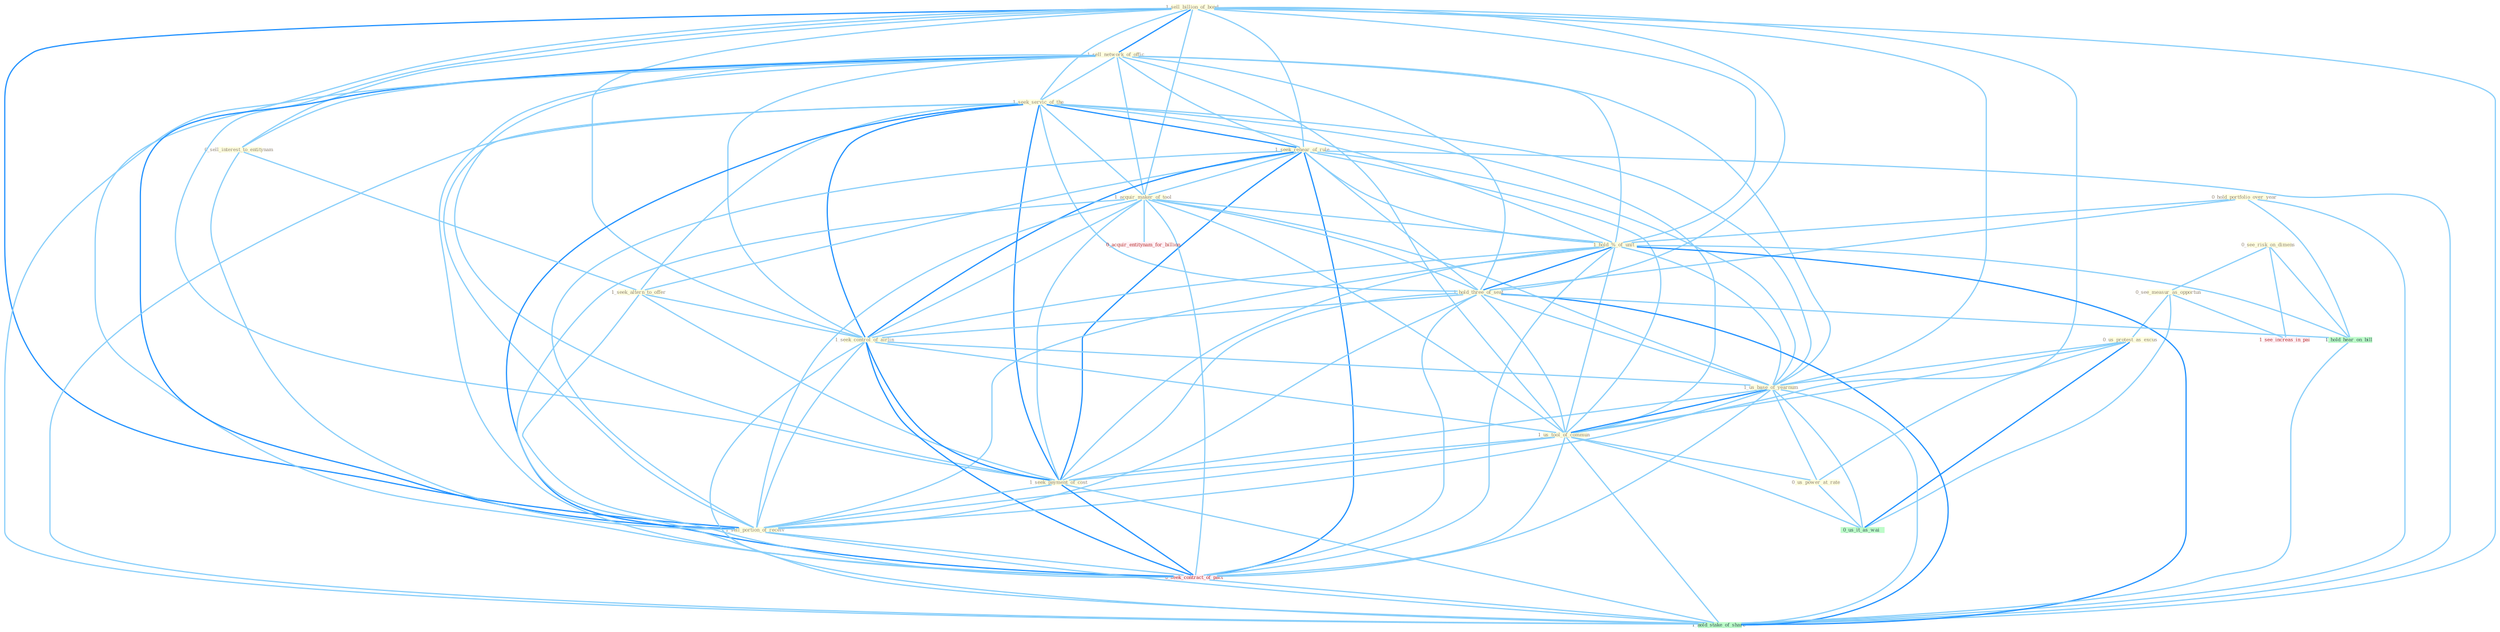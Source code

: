 Graph G{ 
    node
    [shape=polygon,style=filled,width=.5,height=.06,color="#BDFCC9",fixedsize=true,fontsize=4,
    fontcolor="#2f4f4f"];
    {node
    [color="#ffffe0", fontcolor="#8b7d6b"] "1_sell_billion_of_bond " "1_sell_network_of_offic " "0_hold_portfolio_over_year " "1_seek_servic_of_the " "0_see_risk_on_dimens " "0_see_measur_as_opportun " "1_seek_rehear_of_rule " "1_acquir_maker_of_tool " "0_sell_interest_to_entitynam " "1_seek_altern_to_offer " "1_hold_%_of_unit " "1_hold_three_of_seat " "1_seek_control_of_airlin " "0_us_protest_as_excus " "1_us_base_of_yearnum " "1_us_tool_of_commun " "1_seek_payment_of_cost " "0_us_power_at_rate " "1_sell_portion_of_receiv "}
{node [color="#fff0f5", fontcolor="#b22222"] "0_seek_contract_of_pact " "0_acquir_entitynam_for_billion " "1_see_increas_in_pai "}
edge [color="#B0E2FF"];

	"1_sell_billion_of_bond " -- "1_sell_network_of_offic " [w="2", color="#1e90ff" , len=0.8];
	"1_sell_billion_of_bond " -- "1_seek_servic_of_the " [w="1", color="#87cefa" ];
	"1_sell_billion_of_bond " -- "1_seek_rehear_of_rule " [w="1", color="#87cefa" ];
	"1_sell_billion_of_bond " -- "1_acquir_maker_of_tool " [w="1", color="#87cefa" ];
	"1_sell_billion_of_bond " -- "0_sell_interest_to_entitynam " [w="1", color="#87cefa" ];
	"1_sell_billion_of_bond " -- "1_hold_%_of_unit " [w="1", color="#87cefa" ];
	"1_sell_billion_of_bond " -- "1_hold_three_of_seat " [w="1", color="#87cefa" ];
	"1_sell_billion_of_bond " -- "1_seek_control_of_airlin " [w="1", color="#87cefa" ];
	"1_sell_billion_of_bond " -- "1_us_base_of_yearnum " [w="1", color="#87cefa" ];
	"1_sell_billion_of_bond " -- "1_us_tool_of_commun " [w="1", color="#87cefa" ];
	"1_sell_billion_of_bond " -- "1_seek_payment_of_cost " [w="1", color="#87cefa" ];
	"1_sell_billion_of_bond " -- "1_sell_portion_of_receiv " [w="2", color="#1e90ff" , len=0.8];
	"1_sell_billion_of_bond " -- "0_seek_contract_of_pact " [w="1", color="#87cefa" ];
	"1_sell_billion_of_bond " -- "1_hold_stake_of_share " [w="1", color="#87cefa" ];
	"1_sell_network_of_offic " -- "1_seek_servic_of_the " [w="1", color="#87cefa" ];
	"1_sell_network_of_offic " -- "1_seek_rehear_of_rule " [w="1", color="#87cefa" ];
	"1_sell_network_of_offic " -- "1_acquir_maker_of_tool " [w="1", color="#87cefa" ];
	"1_sell_network_of_offic " -- "0_sell_interest_to_entitynam " [w="1", color="#87cefa" ];
	"1_sell_network_of_offic " -- "1_hold_%_of_unit " [w="1", color="#87cefa" ];
	"1_sell_network_of_offic " -- "1_hold_three_of_seat " [w="1", color="#87cefa" ];
	"1_sell_network_of_offic " -- "1_seek_control_of_airlin " [w="1", color="#87cefa" ];
	"1_sell_network_of_offic " -- "1_us_base_of_yearnum " [w="1", color="#87cefa" ];
	"1_sell_network_of_offic " -- "1_us_tool_of_commun " [w="1", color="#87cefa" ];
	"1_sell_network_of_offic " -- "1_seek_payment_of_cost " [w="1", color="#87cefa" ];
	"1_sell_network_of_offic " -- "1_sell_portion_of_receiv " [w="2", color="#1e90ff" , len=0.8];
	"1_sell_network_of_offic " -- "0_seek_contract_of_pact " [w="1", color="#87cefa" ];
	"1_sell_network_of_offic " -- "1_hold_stake_of_share " [w="1", color="#87cefa" ];
	"0_hold_portfolio_over_year " -- "1_hold_%_of_unit " [w="1", color="#87cefa" ];
	"0_hold_portfolio_over_year " -- "1_hold_three_of_seat " [w="1", color="#87cefa" ];
	"0_hold_portfolio_over_year " -- "1_hold_hear_on_bill " [w="1", color="#87cefa" ];
	"0_hold_portfolio_over_year " -- "1_hold_stake_of_share " [w="1", color="#87cefa" ];
	"1_seek_servic_of_the " -- "1_seek_rehear_of_rule " [w="2", color="#1e90ff" , len=0.8];
	"1_seek_servic_of_the " -- "1_acquir_maker_of_tool " [w="1", color="#87cefa" ];
	"1_seek_servic_of_the " -- "1_seek_altern_to_offer " [w="1", color="#87cefa" ];
	"1_seek_servic_of_the " -- "1_hold_%_of_unit " [w="1", color="#87cefa" ];
	"1_seek_servic_of_the " -- "1_hold_three_of_seat " [w="1", color="#87cefa" ];
	"1_seek_servic_of_the " -- "1_seek_control_of_airlin " [w="2", color="#1e90ff" , len=0.8];
	"1_seek_servic_of_the " -- "1_us_base_of_yearnum " [w="1", color="#87cefa" ];
	"1_seek_servic_of_the " -- "1_us_tool_of_commun " [w="1", color="#87cefa" ];
	"1_seek_servic_of_the " -- "1_seek_payment_of_cost " [w="2", color="#1e90ff" , len=0.8];
	"1_seek_servic_of_the " -- "1_sell_portion_of_receiv " [w="1", color="#87cefa" ];
	"1_seek_servic_of_the " -- "0_seek_contract_of_pact " [w="2", color="#1e90ff" , len=0.8];
	"1_seek_servic_of_the " -- "1_hold_stake_of_share " [w="1", color="#87cefa" ];
	"0_see_risk_on_dimens " -- "0_see_measur_as_opportun " [w="1", color="#87cefa" ];
	"0_see_risk_on_dimens " -- "1_see_increas_in_pai " [w="1", color="#87cefa" ];
	"0_see_risk_on_dimens " -- "1_hold_hear_on_bill " [w="1", color="#87cefa" ];
	"0_see_measur_as_opportun " -- "0_us_protest_as_excus " [w="1", color="#87cefa" ];
	"0_see_measur_as_opportun " -- "0_us_it_as_wai " [w="1", color="#87cefa" ];
	"0_see_measur_as_opportun " -- "1_see_increas_in_pai " [w="1", color="#87cefa" ];
	"1_seek_rehear_of_rule " -- "1_acquir_maker_of_tool " [w="1", color="#87cefa" ];
	"1_seek_rehear_of_rule " -- "1_seek_altern_to_offer " [w="1", color="#87cefa" ];
	"1_seek_rehear_of_rule " -- "1_hold_%_of_unit " [w="1", color="#87cefa" ];
	"1_seek_rehear_of_rule " -- "1_hold_three_of_seat " [w="1", color="#87cefa" ];
	"1_seek_rehear_of_rule " -- "1_seek_control_of_airlin " [w="2", color="#1e90ff" , len=0.8];
	"1_seek_rehear_of_rule " -- "1_us_base_of_yearnum " [w="1", color="#87cefa" ];
	"1_seek_rehear_of_rule " -- "1_us_tool_of_commun " [w="1", color="#87cefa" ];
	"1_seek_rehear_of_rule " -- "1_seek_payment_of_cost " [w="2", color="#1e90ff" , len=0.8];
	"1_seek_rehear_of_rule " -- "1_sell_portion_of_receiv " [w="1", color="#87cefa" ];
	"1_seek_rehear_of_rule " -- "0_seek_contract_of_pact " [w="2", color="#1e90ff" , len=0.8];
	"1_seek_rehear_of_rule " -- "1_hold_stake_of_share " [w="1", color="#87cefa" ];
	"1_acquir_maker_of_tool " -- "1_hold_%_of_unit " [w="1", color="#87cefa" ];
	"1_acquir_maker_of_tool " -- "1_hold_three_of_seat " [w="1", color="#87cefa" ];
	"1_acquir_maker_of_tool " -- "1_seek_control_of_airlin " [w="1", color="#87cefa" ];
	"1_acquir_maker_of_tool " -- "1_us_base_of_yearnum " [w="1", color="#87cefa" ];
	"1_acquir_maker_of_tool " -- "1_us_tool_of_commun " [w="1", color="#87cefa" ];
	"1_acquir_maker_of_tool " -- "1_seek_payment_of_cost " [w="1", color="#87cefa" ];
	"1_acquir_maker_of_tool " -- "1_sell_portion_of_receiv " [w="1", color="#87cefa" ];
	"1_acquir_maker_of_tool " -- "0_seek_contract_of_pact " [w="1", color="#87cefa" ];
	"1_acquir_maker_of_tool " -- "0_acquir_entitynam_for_billion " [w="1", color="#87cefa" ];
	"1_acquir_maker_of_tool " -- "1_hold_stake_of_share " [w="1", color="#87cefa" ];
	"0_sell_interest_to_entitynam " -- "1_seek_altern_to_offer " [w="1", color="#87cefa" ];
	"0_sell_interest_to_entitynam " -- "1_sell_portion_of_receiv " [w="1", color="#87cefa" ];
	"1_seek_altern_to_offer " -- "1_seek_control_of_airlin " [w="1", color="#87cefa" ];
	"1_seek_altern_to_offer " -- "1_seek_payment_of_cost " [w="1", color="#87cefa" ];
	"1_seek_altern_to_offer " -- "0_seek_contract_of_pact " [w="1", color="#87cefa" ];
	"1_hold_%_of_unit " -- "1_hold_three_of_seat " [w="2", color="#1e90ff" , len=0.8];
	"1_hold_%_of_unit " -- "1_seek_control_of_airlin " [w="1", color="#87cefa" ];
	"1_hold_%_of_unit " -- "1_us_base_of_yearnum " [w="1", color="#87cefa" ];
	"1_hold_%_of_unit " -- "1_us_tool_of_commun " [w="1", color="#87cefa" ];
	"1_hold_%_of_unit " -- "1_seek_payment_of_cost " [w="1", color="#87cefa" ];
	"1_hold_%_of_unit " -- "1_sell_portion_of_receiv " [w="1", color="#87cefa" ];
	"1_hold_%_of_unit " -- "0_seek_contract_of_pact " [w="1", color="#87cefa" ];
	"1_hold_%_of_unit " -- "1_hold_hear_on_bill " [w="1", color="#87cefa" ];
	"1_hold_%_of_unit " -- "1_hold_stake_of_share " [w="2", color="#1e90ff" , len=0.8];
	"1_hold_three_of_seat " -- "1_seek_control_of_airlin " [w="1", color="#87cefa" ];
	"1_hold_three_of_seat " -- "1_us_base_of_yearnum " [w="1", color="#87cefa" ];
	"1_hold_three_of_seat " -- "1_us_tool_of_commun " [w="1", color="#87cefa" ];
	"1_hold_three_of_seat " -- "1_seek_payment_of_cost " [w="1", color="#87cefa" ];
	"1_hold_three_of_seat " -- "1_sell_portion_of_receiv " [w="1", color="#87cefa" ];
	"1_hold_three_of_seat " -- "0_seek_contract_of_pact " [w="1", color="#87cefa" ];
	"1_hold_three_of_seat " -- "1_hold_hear_on_bill " [w="1", color="#87cefa" ];
	"1_hold_three_of_seat " -- "1_hold_stake_of_share " [w="2", color="#1e90ff" , len=0.8];
	"1_seek_control_of_airlin " -- "1_us_base_of_yearnum " [w="1", color="#87cefa" ];
	"1_seek_control_of_airlin " -- "1_us_tool_of_commun " [w="1", color="#87cefa" ];
	"1_seek_control_of_airlin " -- "1_seek_payment_of_cost " [w="2", color="#1e90ff" , len=0.8];
	"1_seek_control_of_airlin " -- "1_sell_portion_of_receiv " [w="1", color="#87cefa" ];
	"1_seek_control_of_airlin " -- "0_seek_contract_of_pact " [w="2", color="#1e90ff" , len=0.8];
	"1_seek_control_of_airlin " -- "1_hold_stake_of_share " [w="1", color="#87cefa" ];
	"0_us_protest_as_excus " -- "1_us_base_of_yearnum " [w="1", color="#87cefa" ];
	"0_us_protest_as_excus " -- "1_us_tool_of_commun " [w="1", color="#87cefa" ];
	"0_us_protest_as_excus " -- "0_us_power_at_rate " [w="1", color="#87cefa" ];
	"0_us_protest_as_excus " -- "0_us_it_as_wai " [w="2", color="#1e90ff" , len=0.8];
	"1_us_base_of_yearnum " -- "1_us_tool_of_commun " [w="2", color="#1e90ff" , len=0.8];
	"1_us_base_of_yearnum " -- "1_seek_payment_of_cost " [w="1", color="#87cefa" ];
	"1_us_base_of_yearnum " -- "0_us_power_at_rate " [w="1", color="#87cefa" ];
	"1_us_base_of_yearnum " -- "1_sell_portion_of_receiv " [w="1", color="#87cefa" ];
	"1_us_base_of_yearnum " -- "0_seek_contract_of_pact " [w="1", color="#87cefa" ];
	"1_us_base_of_yearnum " -- "0_us_it_as_wai " [w="1", color="#87cefa" ];
	"1_us_base_of_yearnum " -- "1_hold_stake_of_share " [w="1", color="#87cefa" ];
	"1_us_tool_of_commun " -- "1_seek_payment_of_cost " [w="1", color="#87cefa" ];
	"1_us_tool_of_commun " -- "0_us_power_at_rate " [w="1", color="#87cefa" ];
	"1_us_tool_of_commun " -- "1_sell_portion_of_receiv " [w="1", color="#87cefa" ];
	"1_us_tool_of_commun " -- "0_seek_contract_of_pact " [w="1", color="#87cefa" ];
	"1_us_tool_of_commun " -- "0_us_it_as_wai " [w="1", color="#87cefa" ];
	"1_us_tool_of_commun " -- "1_hold_stake_of_share " [w="1", color="#87cefa" ];
	"1_seek_payment_of_cost " -- "1_sell_portion_of_receiv " [w="1", color="#87cefa" ];
	"1_seek_payment_of_cost " -- "0_seek_contract_of_pact " [w="2", color="#1e90ff" , len=0.8];
	"1_seek_payment_of_cost " -- "1_hold_stake_of_share " [w="1", color="#87cefa" ];
	"0_us_power_at_rate " -- "0_us_it_as_wai " [w="1", color="#87cefa" ];
	"1_sell_portion_of_receiv " -- "0_seek_contract_of_pact " [w="1", color="#87cefa" ];
	"1_sell_portion_of_receiv " -- "1_hold_stake_of_share " [w="1", color="#87cefa" ];
	"0_seek_contract_of_pact " -- "1_hold_stake_of_share " [w="1", color="#87cefa" ];
	"1_hold_hear_on_bill " -- "1_hold_stake_of_share " [w="1", color="#87cefa" ];
}